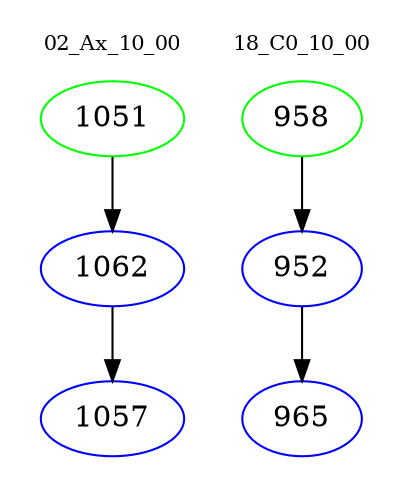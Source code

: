 digraph{
subgraph cluster_0 {
color = white
label = "02_Ax_10_00";
fontsize=10;
T0_1051 [label="1051", color="green"]
T0_1051 -> T0_1062 [color="black"]
T0_1062 [label="1062", color="blue"]
T0_1062 -> T0_1057 [color="black"]
T0_1057 [label="1057", color="blue"]
}
subgraph cluster_1 {
color = white
label = "18_C0_10_00";
fontsize=10;
T1_958 [label="958", color="green"]
T1_958 -> T1_952 [color="black"]
T1_952 [label="952", color="blue"]
T1_952 -> T1_965 [color="black"]
T1_965 [label="965", color="blue"]
}
}
